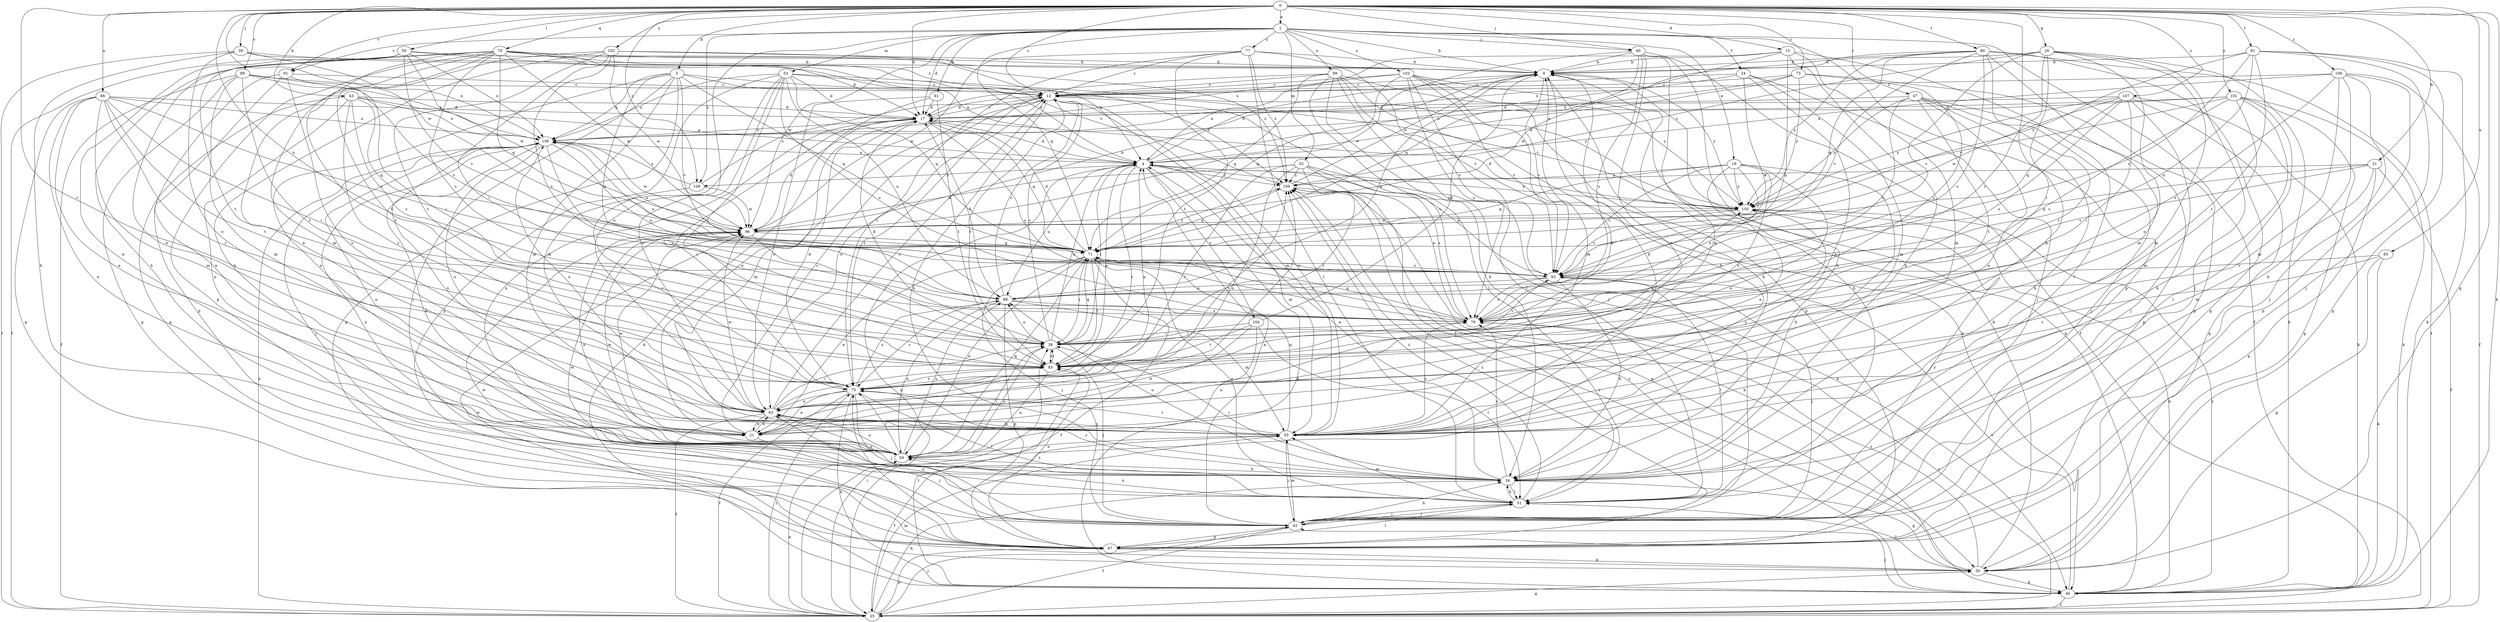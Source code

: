 strict digraph  {
0;
1;
4;
5;
8;
12;
15;
17;
19;
21;
24;
25;
26;
30;
31;
34;
38;
39;
40;
42;
43;
46;
47;
50;
51;
52;
53;
55;
59;
61;
63;
67;
70;
71;
73;
75;
77;
79;
80;
81;
83;
85;
86;
88;
89;
91;
92;
96;
99;
100;
101;
102;
103;
104;
105;
106;
107;
108;
109;
0 -> 1  [label=a];
0 -> 5  [label=b];
0 -> 12  [label=c];
0 -> 15  [label=d];
0 -> 17  [label=d];
0 -> 26  [label=g];
0 -> 30  [label=g];
0 -> 31  [label=h];
0 -> 34  [label=h];
0 -> 39  [label=j];
0 -> 40  [label=j];
0 -> 43  [label=k];
0 -> 46  [label=k];
0 -> 47  [label=l];
0 -> 50  [label=l];
0 -> 70  [label=q];
0 -> 73  [label=r];
0 -> 75  [label=r];
0 -> 80  [label=t];
0 -> 81  [label=t];
0 -> 85  [label=u];
0 -> 86  [label=u];
0 -> 88  [label=u];
0 -> 89  [label=v];
0 -> 91  [label=v];
0 -> 96  [label=w];
0 -> 101  [label=y];
0 -> 102  [label=y];
0 -> 106  [label=z];
0 -> 107  [label=z];
0 -> 108  [label=z];
1 -> 8  [label=b];
1 -> 17  [label=d];
1 -> 19  [label=e];
1 -> 24  [label=f];
1 -> 25  [label=f];
1 -> 40  [label=j];
1 -> 52  [label=m];
1 -> 53  [label=m];
1 -> 61  [label=o];
1 -> 63  [label=o];
1 -> 67  [label=p];
1 -> 71  [label=q];
1 -> 77  [label=s];
1 -> 91  [label=v];
1 -> 96  [label=w];
1 -> 99  [label=x];
1 -> 103  [label=y];
1 -> 108  [label=z];
4 -> 8  [label=b];
4 -> 17  [label=d];
4 -> 38  [label=i];
4 -> 46  [label=k];
4 -> 55  [label=m];
4 -> 75  [label=r];
4 -> 88  [label=u];
4 -> 104  [label=y];
4 -> 105  [label=y];
4 -> 108  [label=z];
4 -> 109  [label=z];
5 -> 12  [label=c];
5 -> 30  [label=g];
5 -> 42  [label=j];
5 -> 55  [label=m];
5 -> 59  [label=n];
5 -> 71  [label=q];
5 -> 88  [label=u];
5 -> 92  [label=v];
5 -> 100  [label=x];
5 -> 109  [label=z];
8 -> 12  [label=c];
8 -> 34  [label=h];
8 -> 92  [label=v];
8 -> 105  [label=y];
12 -> 17  [label=d];
12 -> 21  [label=e];
12 -> 34  [label=h];
12 -> 55  [label=m];
12 -> 63  [label=o];
12 -> 75  [label=r];
12 -> 79  [label=s];
12 -> 83  [label=t];
15 -> 8  [label=b];
15 -> 34  [label=h];
15 -> 51  [label=l];
15 -> 55  [label=m];
15 -> 88  [label=u];
15 -> 96  [label=w];
15 -> 100  [label=x];
17 -> 12  [label=c];
17 -> 55  [label=m];
17 -> 59  [label=n];
17 -> 71  [label=q];
17 -> 75  [label=r];
17 -> 79  [label=s];
17 -> 100  [label=x];
19 -> 21  [label=e];
19 -> 34  [label=h];
19 -> 63  [label=o];
19 -> 71  [label=q];
19 -> 79  [label=s];
19 -> 83  [label=t];
19 -> 92  [label=v];
19 -> 105  [label=y];
19 -> 109  [label=z];
21 -> 12  [label=c];
21 -> 42  [label=j];
21 -> 63  [label=o];
21 -> 96  [label=w];
21 -> 100  [label=x];
21 -> 109  [label=z];
24 -> 4  [label=a];
24 -> 12  [label=c];
24 -> 21  [label=e];
24 -> 42  [label=j];
24 -> 55  [label=m];
24 -> 92  [label=v];
25 -> 4  [label=a];
25 -> 30  [label=g];
25 -> 34  [label=h];
25 -> 38  [label=i];
25 -> 42  [label=j];
25 -> 55  [label=m];
25 -> 59  [label=n];
25 -> 67  [label=p];
25 -> 75  [label=r];
25 -> 79  [label=s];
25 -> 100  [label=x];
26 -> 8  [label=b];
26 -> 38  [label=i];
26 -> 42  [label=j];
26 -> 46  [label=k];
26 -> 55  [label=m];
26 -> 63  [label=o];
26 -> 79  [label=s];
26 -> 92  [label=v];
26 -> 109  [label=z];
30 -> 8  [label=b];
30 -> 46  [label=k];
30 -> 51  [label=l];
30 -> 79  [label=s];
30 -> 109  [label=z];
31 -> 25  [label=f];
31 -> 55  [label=m];
31 -> 67  [label=p];
31 -> 71  [label=q];
31 -> 92  [label=v];
31 -> 109  [label=z];
34 -> 4  [label=a];
34 -> 30  [label=g];
34 -> 38  [label=i];
34 -> 51  [label=l];
34 -> 63  [label=o];
34 -> 75  [label=r];
34 -> 79  [label=s];
34 -> 88  [label=u];
38 -> 4  [label=a];
38 -> 12  [label=c];
38 -> 17  [label=d];
38 -> 42  [label=j];
38 -> 59  [label=n];
38 -> 71  [label=q];
38 -> 83  [label=t];
38 -> 88  [label=u];
38 -> 92  [label=v];
39 -> 4  [label=a];
39 -> 8  [label=b];
39 -> 25  [label=f];
39 -> 34  [label=h];
39 -> 63  [label=o];
39 -> 100  [label=x];
40 -> 8  [label=b];
40 -> 21  [label=e];
40 -> 25  [label=f];
40 -> 34  [label=h];
40 -> 55  [label=m];
40 -> 71  [label=q];
40 -> 79  [label=s];
40 -> 96  [label=w];
42 -> 4  [label=a];
42 -> 25  [label=f];
42 -> 34  [label=h];
42 -> 51  [label=l];
42 -> 55  [label=m];
42 -> 63  [label=o];
42 -> 67  [label=p];
42 -> 105  [label=y];
43 -> 4  [label=a];
43 -> 17  [label=d];
43 -> 59  [label=n];
43 -> 67  [label=p];
43 -> 71  [label=q];
43 -> 75  [label=r];
43 -> 79  [label=s];
43 -> 100  [label=x];
46 -> 25  [label=f];
46 -> 42  [label=j];
46 -> 83  [label=t];
46 -> 92  [label=v];
46 -> 96  [label=w];
46 -> 105  [label=y];
46 -> 109  [label=z];
47 -> 17  [label=d];
47 -> 21  [label=e];
47 -> 34  [label=h];
47 -> 42  [label=j];
47 -> 67  [label=p];
47 -> 83  [label=t];
47 -> 88  [label=u];
47 -> 105  [label=y];
50 -> 8  [label=b];
50 -> 25  [label=f];
50 -> 59  [label=n];
50 -> 83  [label=t];
50 -> 92  [label=v];
50 -> 96  [label=w];
50 -> 100  [label=x];
50 -> 109  [label=z];
51 -> 8  [label=b];
51 -> 34  [label=h];
51 -> 42  [label=j];
51 -> 55  [label=m];
51 -> 59  [label=n];
51 -> 71  [label=q];
51 -> 96  [label=w];
51 -> 100  [label=x];
51 -> 109  [label=z];
52 -> 46  [label=k];
52 -> 51  [label=l];
52 -> 63  [label=o];
52 -> 75  [label=r];
52 -> 79  [label=s];
52 -> 83  [label=t];
52 -> 96  [label=w];
52 -> 109  [label=z];
53 -> 12  [label=c];
53 -> 17  [label=d];
53 -> 55  [label=m];
53 -> 63  [label=o];
53 -> 67  [label=p];
53 -> 71  [label=q];
53 -> 79  [label=s];
53 -> 83  [label=t];
53 -> 88  [label=u];
53 -> 100  [label=x];
53 -> 105  [label=y];
55 -> 8  [label=b];
55 -> 12  [label=c];
55 -> 25  [label=f];
55 -> 42  [label=j];
55 -> 59  [label=n];
55 -> 63  [label=o];
55 -> 71  [label=q];
55 -> 75  [label=r];
55 -> 79  [label=s];
55 -> 105  [label=y];
59 -> 8  [label=b];
59 -> 34  [label=h];
59 -> 38  [label=i];
59 -> 63  [label=o];
59 -> 71  [label=q];
59 -> 75  [label=r];
59 -> 88  [label=u];
59 -> 96  [label=w];
61 -> 17  [label=d];
61 -> 46  [label=k];
61 -> 63  [label=o];
61 -> 83  [label=t];
63 -> 8  [label=b];
63 -> 12  [label=c];
63 -> 21  [label=e];
63 -> 25  [label=f];
63 -> 38  [label=i];
63 -> 55  [label=m];
63 -> 83  [label=t];
63 -> 96  [label=w];
63 -> 100  [label=x];
67 -> 30  [label=g];
67 -> 51  [label=l];
67 -> 75  [label=r];
67 -> 83  [label=t];
67 -> 96  [label=w];
67 -> 109  [label=z];
70 -> 4  [label=a];
70 -> 8  [label=b];
70 -> 12  [label=c];
70 -> 17  [label=d];
70 -> 21  [label=e];
70 -> 34  [label=h];
70 -> 55  [label=m];
70 -> 67  [label=p];
70 -> 71  [label=q];
70 -> 75  [label=r];
70 -> 79  [label=s];
70 -> 83  [label=t];
70 -> 96  [label=w];
70 -> 109  [label=z];
71 -> 17  [label=d];
71 -> 21  [label=e];
71 -> 25  [label=f];
71 -> 38  [label=i];
71 -> 42  [label=j];
71 -> 59  [label=n];
71 -> 79  [label=s];
71 -> 83  [label=t];
71 -> 92  [label=v];
71 -> 100  [label=x];
71 -> 109  [label=z];
73 -> 4  [label=a];
73 -> 12  [label=c];
73 -> 67  [label=p];
73 -> 79  [label=s];
73 -> 100  [label=x];
73 -> 105  [label=y];
75 -> 4  [label=a];
75 -> 17  [label=d];
75 -> 21  [label=e];
75 -> 25  [label=f];
75 -> 42  [label=j];
75 -> 46  [label=k];
75 -> 51  [label=l];
75 -> 63  [label=o];
75 -> 88  [label=u];
75 -> 109  [label=z];
77 -> 8  [label=b];
77 -> 12  [label=c];
77 -> 51  [label=l];
77 -> 75  [label=r];
77 -> 83  [label=t];
77 -> 92  [label=v];
77 -> 96  [label=w];
77 -> 109  [label=z];
79 -> 4  [label=a];
79 -> 38  [label=i];
79 -> 71  [label=q];
80 -> 8  [label=b];
80 -> 25  [label=f];
80 -> 30  [label=g];
80 -> 55  [label=m];
80 -> 71  [label=q];
80 -> 75  [label=r];
80 -> 79  [label=s];
80 -> 92  [label=v];
80 -> 100  [label=x];
80 -> 105  [label=y];
81 -> 8  [label=b];
81 -> 30  [label=g];
81 -> 42  [label=j];
81 -> 46  [label=k];
81 -> 83  [label=t];
81 -> 88  [label=u];
81 -> 92  [label=v];
81 -> 105  [label=y];
83 -> 4  [label=a];
83 -> 38  [label=i];
83 -> 59  [label=n];
83 -> 75  [label=r];
83 -> 105  [label=y];
85 -> 30  [label=g];
85 -> 46  [label=k];
85 -> 75  [label=r];
85 -> 92  [label=v];
86 -> 17  [label=d];
86 -> 21  [label=e];
86 -> 38  [label=i];
86 -> 55  [label=m];
86 -> 59  [label=n];
86 -> 67  [label=p];
86 -> 75  [label=r];
86 -> 83  [label=t];
86 -> 92  [label=v];
86 -> 100  [label=x];
88 -> 8  [label=b];
88 -> 12  [label=c];
88 -> 17  [label=d];
88 -> 55  [label=m];
88 -> 59  [label=n];
88 -> 67  [label=p];
88 -> 75  [label=r];
88 -> 79  [label=s];
89 -> 12  [label=c];
89 -> 25  [label=f];
89 -> 30  [label=g];
89 -> 55  [label=m];
89 -> 83  [label=t];
89 -> 92  [label=v];
89 -> 100  [label=x];
91 -> 12  [label=c];
91 -> 38  [label=i];
91 -> 59  [label=n];
91 -> 63  [label=o];
91 -> 67  [label=p];
92 -> 4  [label=a];
92 -> 34  [label=h];
92 -> 42  [label=j];
92 -> 51  [label=l];
92 -> 79  [label=s];
92 -> 88  [label=u];
92 -> 100  [label=x];
96 -> 8  [label=b];
96 -> 17  [label=d];
96 -> 38  [label=i];
96 -> 59  [label=n];
96 -> 71  [label=q];
99 -> 12  [label=c];
99 -> 17  [label=d];
99 -> 34  [label=h];
99 -> 42  [label=j];
99 -> 46  [label=k];
99 -> 51  [label=l];
99 -> 71  [label=q];
99 -> 92  [label=v];
99 -> 105  [label=y];
100 -> 4  [label=a];
100 -> 34  [label=h];
100 -> 38  [label=i];
100 -> 42  [label=j];
100 -> 59  [label=n];
100 -> 63  [label=o];
100 -> 88  [label=u];
100 -> 96  [label=w];
101 -> 4  [label=a];
101 -> 17  [label=d];
101 -> 30  [label=g];
101 -> 34  [label=h];
101 -> 46  [label=k];
101 -> 51  [label=l];
101 -> 55  [label=m];
101 -> 79  [label=s];
101 -> 105  [label=y];
102 -> 4  [label=a];
102 -> 8  [label=b];
102 -> 21  [label=e];
102 -> 34  [label=h];
102 -> 38  [label=i];
102 -> 79  [label=s];
102 -> 83  [label=t];
102 -> 96  [label=w];
103 -> 4  [label=a];
103 -> 12  [label=c];
103 -> 46  [label=k];
103 -> 51  [label=l];
103 -> 55  [label=m];
103 -> 67  [label=p];
103 -> 71  [label=q];
103 -> 79  [label=s];
103 -> 92  [label=v];
104 -> 8  [label=b];
104 -> 21  [label=e];
104 -> 38  [label=i];
104 -> 51  [label=l];
104 -> 59  [label=n];
104 -> 83  [label=t];
105 -> 12  [label=c];
105 -> 17  [label=d];
105 -> 46  [label=k];
105 -> 92  [label=v];
105 -> 96  [label=w];
106 -> 4  [label=a];
106 -> 12  [label=c];
106 -> 25  [label=f];
106 -> 34  [label=h];
106 -> 42  [label=j];
106 -> 55  [label=m];
106 -> 67  [label=p];
106 -> 79  [label=s];
107 -> 17  [label=d];
107 -> 30  [label=g];
107 -> 38  [label=i];
107 -> 42  [label=j];
107 -> 46  [label=k];
107 -> 71  [label=q];
107 -> 79  [label=s];
107 -> 96  [label=w];
107 -> 105  [label=y];
108 -> 12  [label=c];
108 -> 75  [label=r];
108 -> 96  [label=w];
108 -> 100  [label=x];
109 -> 8  [label=b];
109 -> 30  [label=g];
109 -> 46  [label=k];
109 -> 71  [label=q];
109 -> 105  [label=y];
}
